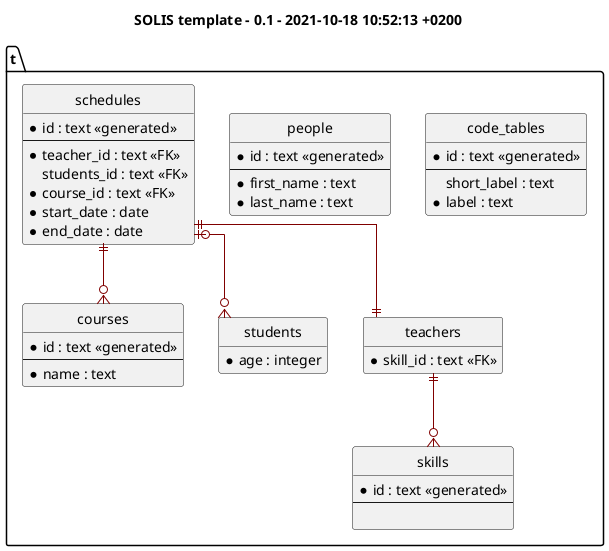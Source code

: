 @startuml
skinparam classFontSize 14
!define LIGHTORANGE
skinparam groupInheritance 1
skinparam componentStyle uml2
skinparam wrapMessageWidth 100
skinparam ArrowColor #Maroon
skinparam linetype ortho

title SOLIS template - 0.1 - 2021-10-18 10:52:13 +0200

package t {
entity "code_tables" as code_tables{
	 *id : text <<generated>>
--
	 short_label : text 
	 *label : text 
}


entity "courses" as courses{
	 *id : text <<generated>>
--
	 *name : text 
}


entity "people" as people{
	 *id : text <<generated>>
--
	 *first_name : text 
	 *last_name : text 
}


entity "schedules" as schedules{
	 *id : text <<generated>>
--
	 *teacher_id : text <<FK>>
	 students_id : text <<FK>>
	 *course_id : text <<FK>>
	 *start_date : date 
	 *end_date : date 
}


entity "skills" as skills{
	 *id : text <<generated>>
--

}


entity "students" as students{
	 *age : integer 
}


entity "teachers" as teachers{
	 *skill_id : text <<FK>>
}


schedules ||--|| teachers 
schedules |o--o{ students 
schedules ||--o{ courses 
teachers ||--o{ skills 

hide circle
hide methods
hide empty members
@enduml

